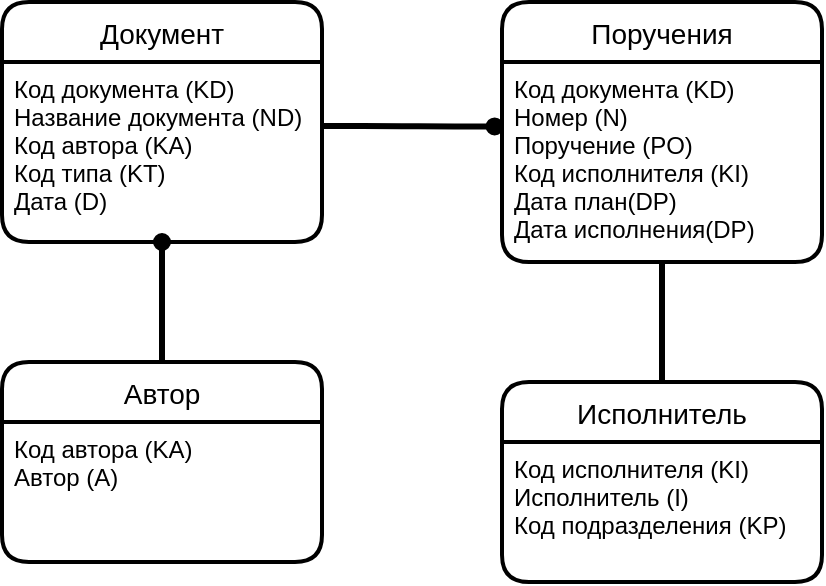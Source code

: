 <mxfile version="12.3.9" type="device" pages="1"><diagram id="xth7INtLcWOTmx3cm4a8" name="Page-1"><mxGraphModel dx="752" dy="514" grid="1" gridSize="10" guides="1" tooltips="1" connect="1" arrows="1" fold="1" page="1" pageScale="1" pageWidth="827" pageHeight="1169" math="0" shadow="0"><root><mxCell id="0"/><mxCell id="1" parent="0"/><mxCell id="gEG15dnEa3gFnB-pD-j0-13" value="Документ" style="swimlane;childLayout=stackLayout;horizontal=1;startSize=30;horizontalStack=0;fillColor=#FFFFFF;fontColor=#000000;rounded=1;fontSize=14;fontStyle=0;strokeWidth=2;resizeParent=0;resizeLast=1;shadow=0;dashed=0;align=center;" vertex="1" parent="1"><mxGeometry x="60" y="100" width="160" height="120" as="geometry"><mxRectangle x="60" y="100" width="70" height="30" as="alternateBounds"/></mxGeometry></mxCell><mxCell id="gEG15dnEa3gFnB-pD-j0-14" value="Код документа (KD)&#10;Название документа (ND)&#10;Код автора (KA)&#10;Код типа (KT)&#10;Дата (D)" style="align=left;strokeColor=none;fillColor=none;spacingLeft=4;fontSize=12;verticalAlign=top;resizable=0;rotatable=0;part=1;" vertex="1" parent="gEG15dnEa3gFnB-pD-j0-13"><mxGeometry y="30" width="160" height="90" as="geometry"/></mxCell><mxCell id="gEG15dnEa3gFnB-pD-j0-19" value="Поручения" style="swimlane;childLayout=stackLayout;horizontal=1;startSize=30;horizontalStack=0;fillColor=#FFFFFF;fontColor=#000000;rounded=1;fontSize=14;fontStyle=0;strokeWidth=2;resizeParent=0;resizeLast=1;shadow=0;dashed=0;align=center;" vertex="1" parent="1"><mxGeometry x="310" y="100" width="160" height="130" as="geometry"><mxRectangle x="60" y="100" width="70" height="30" as="alternateBounds"/></mxGeometry></mxCell><mxCell id="gEG15dnEa3gFnB-pD-j0-21" value="" style="edgeStyle=entityRelationEdgeStyle;fontSize=12;html=1;endArrow=oval;endFill=1;entryX=-0.023;entryY=0.322;entryDx=0;entryDy=0;entryPerimeter=0;strokeWidth=3;" edge="1" parent="gEG15dnEa3gFnB-pD-j0-19" target="gEG15dnEa3gFnB-pD-j0-20"><mxGeometry width="100" height="100" relative="1" as="geometry"><mxPoint x="-90" y="62" as="sourcePoint"/><mxPoint x="30" y="59" as="targetPoint"/></mxGeometry></mxCell><mxCell id="gEG15dnEa3gFnB-pD-j0-20" value="Код документа (KD)&#10;Номер (N)&#10;Поручение (PO)&#10;Код исполнителя (KI)&#10;Дата план(DP)&#10;Дата исполнения(DP)" style="align=left;strokeColor=none;fillColor=none;spacingLeft=4;fontSize=12;verticalAlign=top;resizable=0;rotatable=0;part=1;" vertex="1" parent="gEG15dnEa3gFnB-pD-j0-19"><mxGeometry y="30" width="160" height="100" as="geometry"/></mxCell><mxCell id="gEG15dnEa3gFnB-pD-j0-23" value="Автор" style="swimlane;childLayout=stackLayout;horizontal=1;startSize=30;horizontalStack=0;fillColor=#FFFFFF;fontColor=#000000;rounded=1;fontSize=14;fontStyle=0;strokeWidth=2;resizeParent=0;resizeLast=1;shadow=0;dashed=0;align=center;" vertex="1" parent="1"><mxGeometry x="60" y="280" width="160" height="100" as="geometry"><mxRectangle x="60" y="100" width="70" height="30" as="alternateBounds"/></mxGeometry></mxCell><mxCell id="gEG15dnEa3gFnB-pD-j0-24" value="Код автора (KA)&#10;Автор (A)&#10;" style="align=left;strokeColor=none;fillColor=none;spacingLeft=4;fontSize=12;verticalAlign=top;resizable=0;rotatable=0;part=1;" vertex="1" parent="gEG15dnEa3gFnB-pD-j0-23"><mxGeometry y="30" width="160" height="70" as="geometry"/></mxCell><mxCell id="gEG15dnEa3gFnB-pD-j0-26" value="" style="endArrow=oval;html=1;rounded=0;strokeWidth=3;fontColor=#000000;endFill=1;entryX=0.5;entryY=1;entryDx=0;entryDy=0;exitX=0.5;exitY=0;exitDx=0;exitDy=0;" edge="1" parent="1" source="gEG15dnEa3gFnB-pD-j0-23" target="gEG15dnEa3gFnB-pD-j0-14"><mxGeometry relative="1" as="geometry"><mxPoint x="139.5" y="300" as="sourcePoint"/><mxPoint x="139.5" y="230" as="targetPoint"/></mxGeometry></mxCell><mxCell id="gEG15dnEa3gFnB-pD-j0-27" value="Исполнитель" style="swimlane;childLayout=stackLayout;horizontal=1;startSize=30;horizontalStack=0;fillColor=#FFFFFF;fontColor=#000000;rounded=1;fontSize=14;fontStyle=0;strokeWidth=2;resizeParent=0;resizeLast=1;shadow=0;dashed=0;align=center;" vertex="1" parent="1"><mxGeometry x="310" y="290" width="160" height="100" as="geometry"><mxRectangle x="60" y="100" width="70" height="30" as="alternateBounds"/></mxGeometry></mxCell><mxCell id="gEG15dnEa3gFnB-pD-j0-28" value="Код исполнителя (KI)&#10;Исполнитель (I)&#10;Код подразделения (KP)&#10;" style="align=left;strokeColor=none;fillColor=none;spacingLeft=4;fontSize=12;verticalAlign=top;resizable=0;rotatable=0;part=1;" vertex="1" parent="gEG15dnEa3gFnB-pD-j0-27"><mxGeometry y="30" width="160" height="70" as="geometry"/></mxCell><mxCell id="gEG15dnEa3gFnB-pD-j0-29" value="" style="endArrow=none;html=1;rounded=0;strokeWidth=3;fontColor=#000000;endFill=0;entryX=0.5;entryY=1;entryDx=0;entryDy=0;exitX=0.5;exitY=0;exitDx=0;exitDy=0;" edge="1" parent="1"><mxGeometry relative="1" as="geometry"><mxPoint x="390" y="290" as="sourcePoint"/><mxPoint x="390" y="230" as="targetPoint"/></mxGeometry></mxCell></root></mxGraphModel></diagram></mxfile>